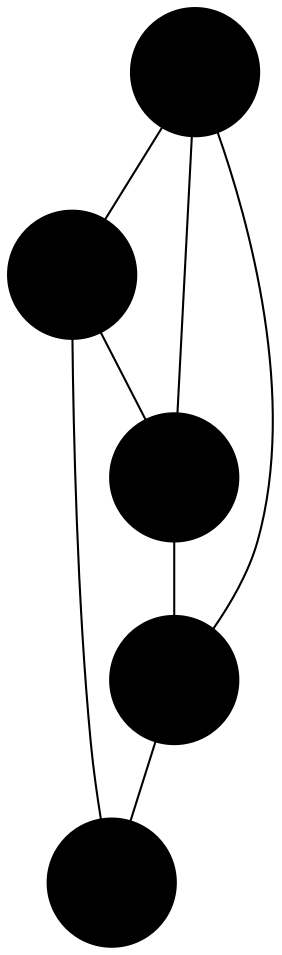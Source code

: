 digraph HelloGraph {
	node [shape="circle", style="filled", margin="0.01"];
	edge [dir="none"];

	"Node 0" [fillcolor="Pн"]
	"Node 1" [fillcolor="Pн"]
	"Node 2" [fillcolor="Pн"]
	"Node 3" [fillcolor="Pн"]
	"Node 4" [fillcolor="Pн"]

	"Node 0" -> "Node 1";
	"Node 0" -> "Node 2";
	"Node 0" -> "Node 3";
	"Node 1" -> "Node 2";
	"Node 1" -> "Node 4";
	"Node 2" -> "Node 3";
	"Node 3" -> "Node 4";
}
